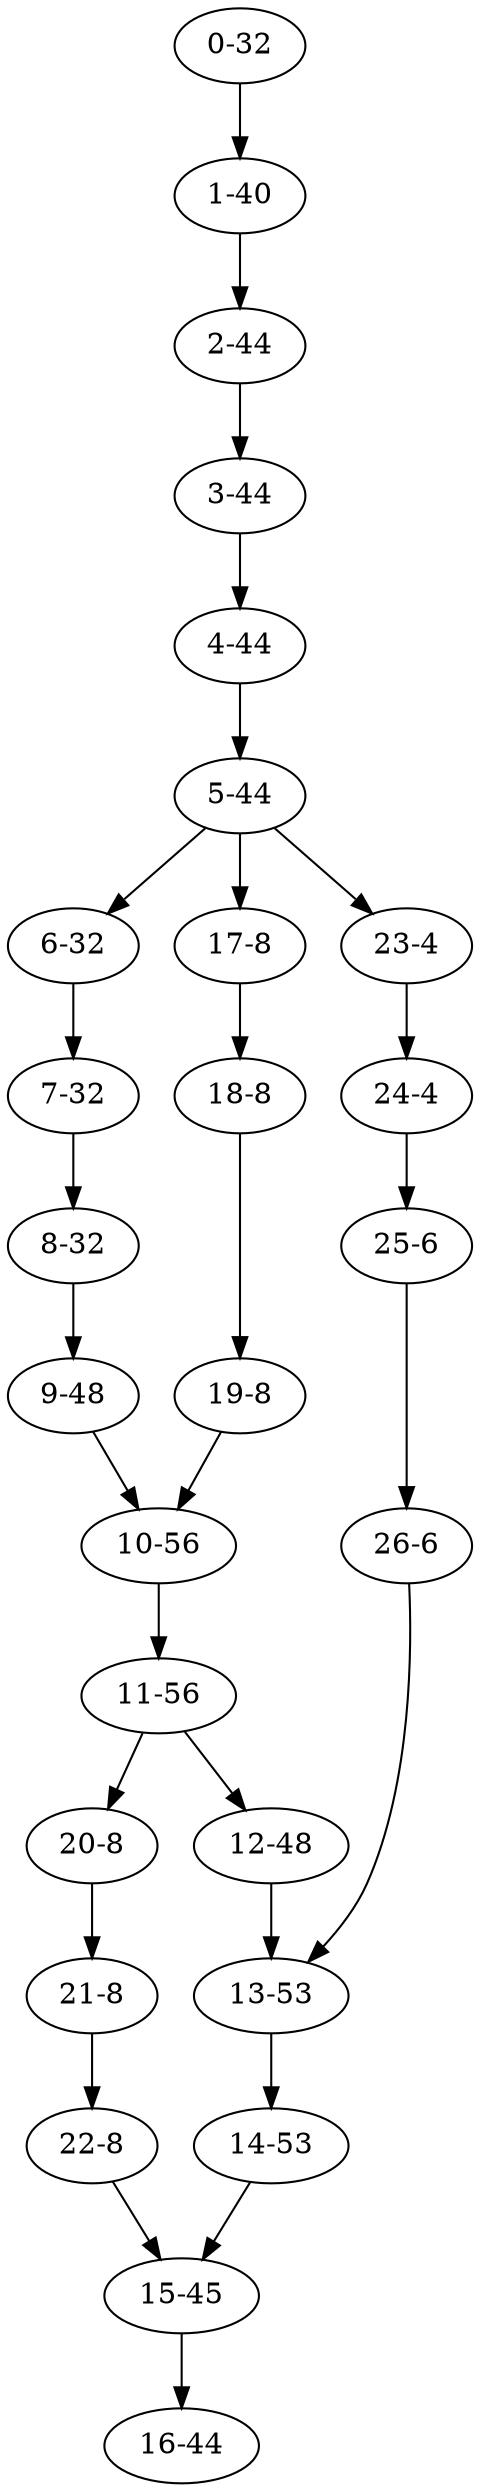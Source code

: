 digraph {
	"0-32" -> "1-40"
	"1-40" -> "2-44"
	"2-44" -> "3-44"
	"3-44" -> "4-44"
	"4-44" -> "5-44"
	"5-44" -> "6-32"
	"5-44" -> "17-8"
	"5-44" -> "23-4"
	"6-32" -> "7-32"
	"7-32" -> "8-32"
	"8-32" -> "9-48"
	"9-48" -> "10-56"
	"10-56" -> "11-56"
	"11-56" -> "12-48"
	"11-56" -> "20-8"
	"12-48" -> "13-53"
	"13-53" -> "14-53"
	"14-53" -> "15-45"
	"15-45" -> "16-44"
	"17-8" -> "18-8"
	"18-8" -> "19-8"
	"19-8" -> "10-56"
	"20-8" -> "21-8"
	"21-8" -> "22-8"
	"22-8" -> "15-45"
	"23-4" -> "24-4"
	"24-4" -> "25-6"
	"25-6" -> "26-6"
	"26-6" -> "13-53"
}

